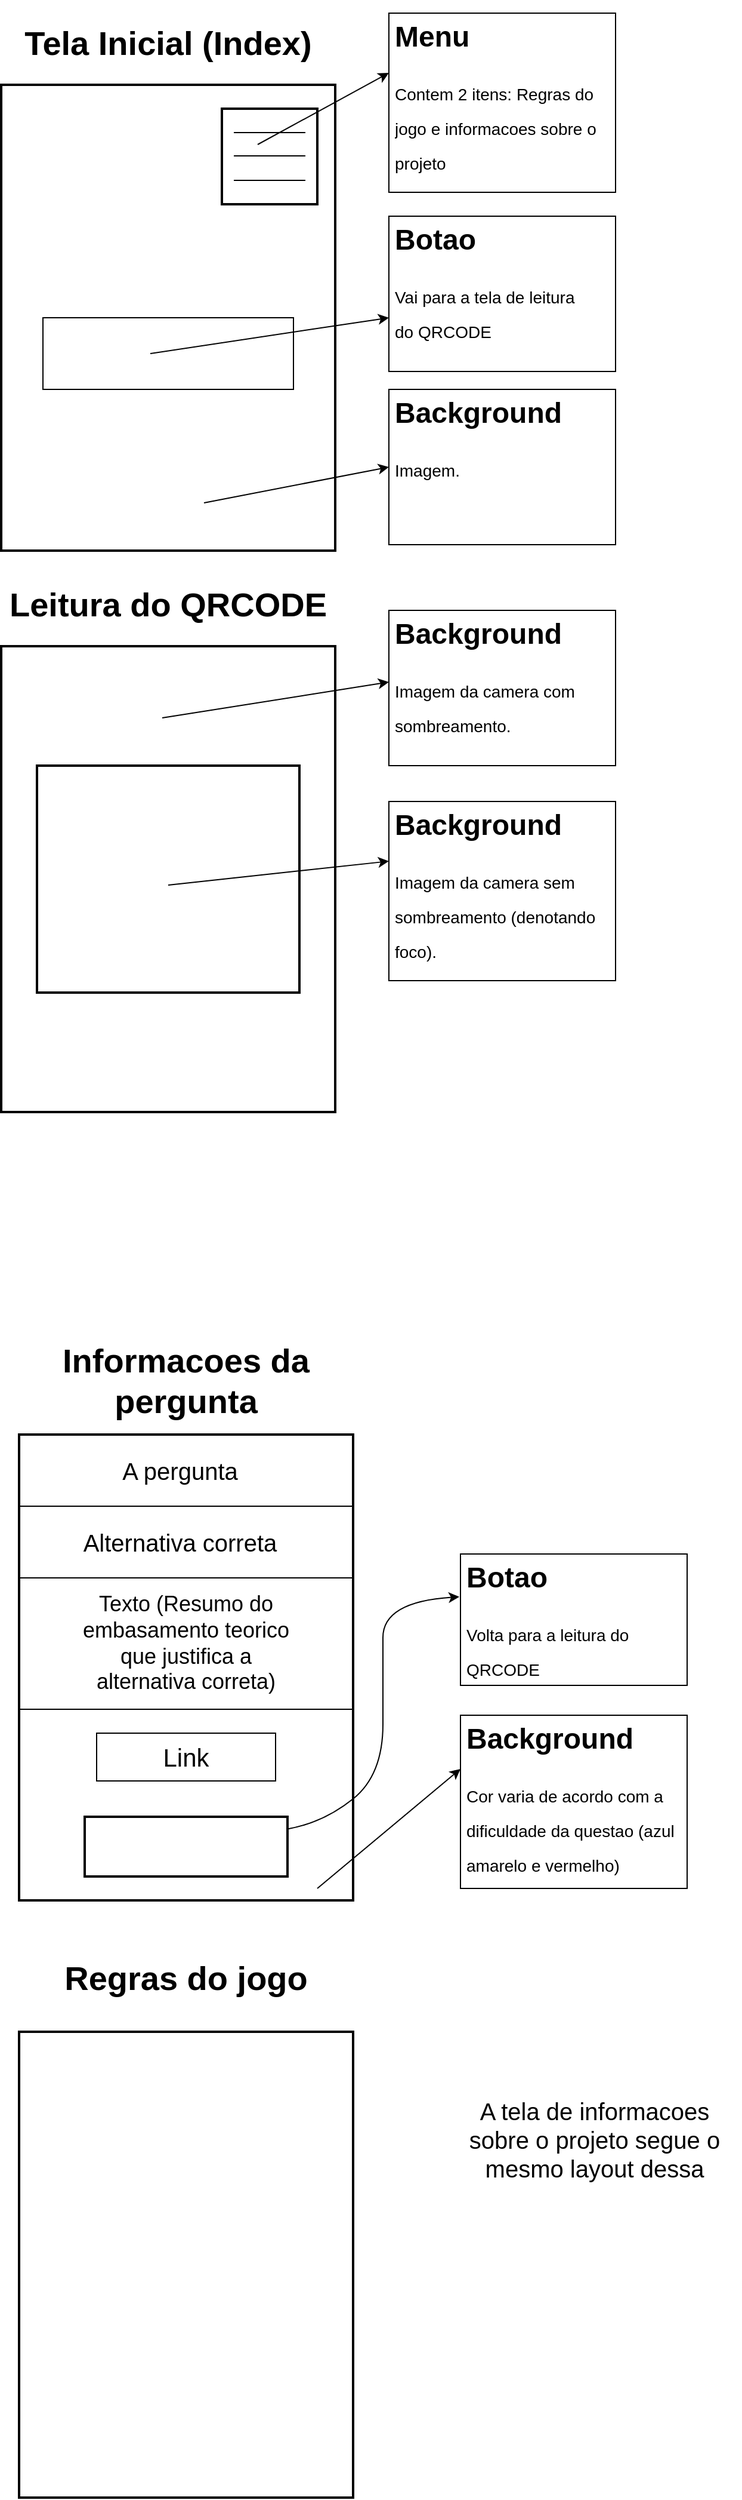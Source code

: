 <mxfile version="12.2.4" type="github" pages="1"><diagram id="nlabW9qtDiaa9snVEf28" name="Page-1"><mxGraphModel dx="1341" dy="711" grid="1" gridSize="10" guides="1" tooltips="1" connect="1" arrows="1" fold="1" page="1" pageScale="1" pageWidth="850" pageHeight="1100" math="0" shadow="0"><root><mxCell id="0"/><mxCell id="1" parent="0"/><mxCell id="Lpm88H_YI4wZjYLgMCmQ-2" value="" style="rounded=0;whiteSpace=wrap;html=1;strokeWidth=2;" parent="1" vertex="1"><mxGeometry x="55" y="90" width="280" height="390" as="geometry"/></mxCell><mxCell id="Lpm88H_YI4wZjYLgMCmQ-3" value="&lt;h1 style=&quot;font-size: 28px&quot;&gt;Tela Inicial (Index)&lt;/h1&gt;" style="text;html=1;strokeColor=none;fillColor=none;align=center;verticalAlign=middle;whiteSpace=wrap;rounded=0;" parent="1" vertex="1"><mxGeometry x="60" y="20" width="270" height="70" as="geometry"/></mxCell><mxCell id="Lpm88H_YI4wZjYLgMCmQ-6" value="" style="whiteSpace=wrap;html=1;aspect=fixed;strokeWidth=2;" parent="1" vertex="1"><mxGeometry x="240" y="110" width="80" height="80" as="geometry"/></mxCell><mxCell id="Lpm88H_YI4wZjYLgMCmQ-7" value="" style="endArrow=none;html=1;" parent="1" edge="1"><mxGeometry width="50" height="50" relative="1" as="geometry"><mxPoint x="250" y="130" as="sourcePoint"/><mxPoint x="310" y="130" as="targetPoint"/></mxGeometry></mxCell><mxCell id="Lpm88H_YI4wZjYLgMCmQ-8" value="" style="endArrow=none;html=1;" parent="1" edge="1"><mxGeometry width="50" height="50" relative="1" as="geometry"><mxPoint x="250" y="149.5" as="sourcePoint"/><mxPoint x="310" y="149.5" as="targetPoint"/></mxGeometry></mxCell><mxCell id="Lpm88H_YI4wZjYLgMCmQ-9" value="" style="endArrow=none;html=1;" parent="1" edge="1"><mxGeometry width="50" height="50" relative="1" as="geometry"><mxPoint x="250" y="170" as="sourcePoint"/><mxPoint x="310" y="170" as="targetPoint"/></mxGeometry></mxCell><mxCell id="Lpm88H_YI4wZjYLgMCmQ-10" value="" style="endArrow=classic;html=1;" parent="1" edge="1"><mxGeometry width="50" height="50" relative="1" as="geometry"><mxPoint x="270" y="140" as="sourcePoint"/><mxPoint x="380" y="80" as="targetPoint"/></mxGeometry></mxCell><mxCell id="Lpm88H_YI4wZjYLgMCmQ-12" value="&lt;h1&gt;&lt;span&gt;Menu&lt;/span&gt;&lt;/h1&gt;&lt;h1&gt;&lt;span style=&quot;font-weight: normal&quot;&gt;&lt;font style=&quot;font-size: 14px&quot;&gt;Contem 2 itens: Regras do jogo e informacoes sobre o projeto&lt;/font&gt;&lt;/span&gt;&lt;br&gt;&lt;/h1&gt;" style="text;html=1;strokeColor=#000000;fillColor=none;spacing=5;spacingTop=-20;whiteSpace=wrap;overflow=hidden;rounded=0;strokeWidth=1;" parent="1" vertex="1"><mxGeometry x="380" y="30" width="190" height="150" as="geometry"/></mxCell><mxCell id="Lpm88H_YI4wZjYLgMCmQ-14" value="" style="rounded=0;whiteSpace=wrap;html=1;strokeColor=#000000;strokeWidth=1;" parent="1" vertex="1"><mxGeometry x="90" y="285" width="210" height="60" as="geometry"/></mxCell><mxCell id="Lpm88H_YI4wZjYLgMCmQ-15" value="" style="endArrow=classic;html=1;" parent="1" edge="1"><mxGeometry width="50" height="50" relative="1" as="geometry"><mxPoint x="180" y="315" as="sourcePoint"/><mxPoint x="380" y="285" as="targetPoint"/></mxGeometry></mxCell><mxCell id="Lpm88H_YI4wZjYLgMCmQ-16" value="&lt;h1&gt;&lt;span&gt;Botao&lt;/span&gt;&lt;/h1&gt;&lt;h1&gt;&lt;span style=&quot;font-size: 14px ; font-weight: normal&quot;&gt;Vai para a tela de leitura do&amp;nbsp;&lt;/span&gt;&lt;span style=&quot;font-weight: normal&quot;&gt;&lt;font style=&quot;font-size: 14px&quot;&gt;QRCODE&lt;/font&gt;&lt;/span&gt;&lt;/h1&gt;" style="text;html=1;strokeColor=#000000;fillColor=none;spacing=5;spacingTop=-20;whiteSpace=wrap;overflow=hidden;rounded=0;strokeWidth=1;" parent="1" vertex="1"><mxGeometry x="380" y="200" width="190" height="130" as="geometry"/></mxCell><mxCell id="Lpm88H_YI4wZjYLgMCmQ-18" value="" style="rounded=0;whiteSpace=wrap;html=1;strokeWidth=2;" parent="1" vertex="1"><mxGeometry x="55" y="560" width="280" height="390" as="geometry"/></mxCell><mxCell id="Lpm88H_YI4wZjYLgMCmQ-19" value="&lt;h1 style=&quot;font-size: 28px&quot;&gt;Leitura do QRCODE&lt;/h1&gt;" style="text;html=1;strokeColor=none;fillColor=none;align=center;verticalAlign=middle;whiteSpace=wrap;rounded=0;" parent="1" vertex="1"><mxGeometry x="60" y="490" width="270" height="70" as="geometry"/></mxCell><mxCell id="Lpm88H_YI4wZjYLgMCmQ-20" value="" style="endArrow=classic;html=1;" parent="1" edge="1"><mxGeometry width="50" height="50" relative="1" as="geometry"><mxPoint x="225" y="440" as="sourcePoint"/><mxPoint x="380" y="410" as="targetPoint"/></mxGeometry></mxCell><mxCell id="Lpm88H_YI4wZjYLgMCmQ-21" value="&lt;h1&gt;&lt;span&gt;Background&lt;/span&gt;&lt;/h1&gt;&lt;h1&gt;&lt;span style=&quot;font-size: 14px ; font-weight: 400&quot;&gt;Imagem.&lt;/span&gt;&lt;/h1&gt;" style="text;html=1;strokeColor=#000000;fillColor=none;spacing=5;spacingTop=-20;whiteSpace=wrap;overflow=hidden;rounded=0;strokeWidth=1;" parent="1" vertex="1"><mxGeometry x="380" y="345" width="190" height="130" as="geometry"/></mxCell><mxCell id="Lpm88H_YI4wZjYLgMCmQ-25" value="" style="rounded=0;whiteSpace=wrap;html=1;strokeColor=#000000;strokeWidth=2;" parent="1" vertex="1"><mxGeometry x="85" y="660" width="220" height="190" as="geometry"/></mxCell><mxCell id="Lpm88H_YI4wZjYLgMCmQ-26" value="" style="endArrow=classic;html=1;" parent="1" edge="1"><mxGeometry width="50" height="50" relative="1" as="geometry"><mxPoint x="190" y="620" as="sourcePoint"/><mxPoint x="380" y="590" as="targetPoint"/></mxGeometry></mxCell><mxCell id="Lpm88H_YI4wZjYLgMCmQ-27" value="&lt;h1&gt;&lt;span&gt;Background&lt;/span&gt;&lt;/h1&gt;&lt;h1&gt;&lt;span style=&quot;font-size: 14px ; font-weight: 400&quot;&gt;Imagem da camera com sombreamento.&lt;/span&gt;&lt;/h1&gt;" style="text;html=1;strokeColor=#000000;fillColor=none;spacing=5;spacingTop=-20;whiteSpace=wrap;overflow=hidden;rounded=0;strokeWidth=1;" parent="1" vertex="1"><mxGeometry x="380" y="530" width="190" height="130" as="geometry"/></mxCell><mxCell id="Lpm88H_YI4wZjYLgMCmQ-28" value="" style="endArrow=classic;html=1;" parent="1" edge="1"><mxGeometry width="50" height="50" relative="1" as="geometry"><mxPoint x="195" y="760" as="sourcePoint"/><mxPoint x="380" y="740" as="targetPoint"/></mxGeometry></mxCell><mxCell id="Lpm88H_YI4wZjYLgMCmQ-29" value="&lt;h1&gt;&lt;span&gt;Background&lt;/span&gt;&lt;/h1&gt;&lt;h1&gt;&lt;span style=&quot;font-size: 14px ; font-weight: 400&quot;&gt;Imagem da camera sem sombreamento (denotando foco).&lt;/span&gt;&lt;/h1&gt;" style="text;html=1;strokeColor=#000000;fillColor=none;spacing=5;spacingTop=-20;whiteSpace=wrap;overflow=hidden;rounded=0;strokeWidth=1;" parent="1" vertex="1"><mxGeometry x="380" y="690" width="190" height="150" as="geometry"/></mxCell><mxCell id="Lpm88H_YI4wZjYLgMCmQ-30" value="" style="rounded=0;whiteSpace=wrap;html=1;strokeWidth=2;" parent="1" vertex="1"><mxGeometry x="70" y="1220" width="280" height="390" as="geometry"/></mxCell><mxCell id="Lpm88H_YI4wZjYLgMCmQ-31" value="&lt;h1 style=&quot;font-size: 28px&quot;&gt;Informacoes da pergunta&lt;/h1&gt;" style="text;html=1;strokeColor=none;fillColor=none;align=center;verticalAlign=middle;whiteSpace=wrap;rounded=0;" parent="1" vertex="1"><mxGeometry x="75" y="1140" width="270" height="70" as="geometry"/></mxCell><mxCell id="Lpm88H_YI4wZjYLgMCmQ-34" value="" style="endArrow=none;html=1;entryX=1;entryY=0.154;entryDx=0;entryDy=0;entryPerimeter=0;" parent="1" target="Lpm88H_YI4wZjYLgMCmQ-30" edge="1"><mxGeometry width="50" height="50" relative="1" as="geometry"><mxPoint x="70" y="1280" as="sourcePoint"/><mxPoint x="120" y="1230" as="targetPoint"/></mxGeometry></mxCell><mxCell id="Lpm88H_YI4wZjYLgMCmQ-35" value="&lt;font style=&quot;font-size: 20px&quot;&gt;A pergunta&lt;/font&gt;" style="text;html=1;strokeColor=none;fillColor=none;align=center;verticalAlign=middle;whiteSpace=wrap;rounded=0;" parent="1" vertex="1"><mxGeometry x="110" y="1230" width="190" height="40" as="geometry"/></mxCell><mxCell id="Lpm88H_YI4wZjYLgMCmQ-36" value="" style="endArrow=none;html=1;entryX=1;entryY=0.154;entryDx=0;entryDy=0;entryPerimeter=0;" parent="1" edge="1"><mxGeometry width="50" height="50" relative="1" as="geometry"><mxPoint x="70" y="1340" as="sourcePoint"/><mxPoint x="350" y="1340.06" as="targetPoint"/></mxGeometry></mxCell><mxCell id="Lpm88H_YI4wZjYLgMCmQ-37" value="&lt;font style=&quot;font-size: 20px&quot;&gt;Alternativa correta&lt;/font&gt;" style="text;html=1;strokeColor=none;fillColor=none;align=center;verticalAlign=middle;whiteSpace=wrap;rounded=0;" parent="1" vertex="1"><mxGeometry x="110" y="1290" width="190" height="40" as="geometry"/></mxCell><mxCell id="Lpm88H_YI4wZjYLgMCmQ-39" value="" style="endArrow=none;html=1;entryX=1;entryY=0.154;entryDx=0;entryDy=0;entryPerimeter=0;" parent="1" edge="1"><mxGeometry width="50" height="50" relative="1" as="geometry"><mxPoint x="70" y="1450" as="sourcePoint"/><mxPoint x="350" y="1450.06" as="targetPoint"/></mxGeometry></mxCell><mxCell id="Lpm88H_YI4wZjYLgMCmQ-40" value="&lt;font style=&quot;font-size: 18px&quot;&gt;Texto (Resumo do embasamento teorico que justifica a alternativa correta)&lt;/font&gt;" style="text;html=1;strokeColor=none;fillColor=none;align=center;verticalAlign=middle;whiteSpace=wrap;rounded=0;" parent="1" vertex="1"><mxGeometry x="115" y="1350" width="190" height="90" as="geometry"/></mxCell><mxCell id="Lpm88H_YI4wZjYLgMCmQ-45" value="&lt;h1&gt;&lt;span style=&quot;font-weight: 400&quot;&gt;&lt;font style=&quot;font-size: 21px&quot;&gt;Link&lt;/font&gt;&lt;/span&gt;&lt;br&gt;&lt;/h1&gt;" style="text;html=1;strokeColor=#000000;fillColor=none;spacing=5;spacingTop=-20;whiteSpace=wrap;overflow=hidden;rounded=0;strokeWidth=1;align=center;" parent="1" vertex="1"><mxGeometry x="135" y="1470" width="150" height="40" as="geometry"/></mxCell><mxCell id="Lpm88H_YI4wZjYLgMCmQ-46" value="" style="rounded=0;whiteSpace=wrap;html=1;strokeColor=#000000;strokeWidth=2;" parent="1" vertex="1"><mxGeometry x="125" y="1540" width="170" height="50" as="geometry"/></mxCell><mxCell id="Lpm88H_YI4wZjYLgMCmQ-55" value="" style="curved=1;endArrow=classic;html=1;entryX=-0.005;entryY=0.326;entryDx=0;entryDy=0;entryPerimeter=0;" parent="1" target="Lpm88H_YI4wZjYLgMCmQ-56" edge="1" source="Lpm88H_YI4wZjYLgMCmQ-46"><mxGeometry width="50" height="50" relative="1" as="geometry"><mxPoint x="295" y="1565" as="sourcePoint"/><mxPoint x="430" y="1350" as="targetPoint"/><Array as="points"><mxPoint x="325" y="1545"/><mxPoint x="375" y="1505"/><mxPoint x="375" y="1420"/><mxPoint x="375" y="1360"/></Array></mxGeometry></mxCell><mxCell id="Lpm88H_YI4wZjYLgMCmQ-56" value="&lt;h1&gt;&lt;span&gt;Botao&lt;/span&gt;&lt;/h1&gt;&lt;h1&gt;&lt;span style=&quot;font-size: 14px ; font-weight: 400&quot;&gt;Volta para a leitura do QRCODE&lt;/span&gt;&lt;/h1&gt;" style="text;html=1;strokeColor=#000000;fillColor=none;spacing=5;spacingTop=-20;whiteSpace=wrap;overflow=hidden;rounded=0;strokeWidth=1;" parent="1" vertex="1"><mxGeometry x="440" y="1320" width="190" height="110" as="geometry"/></mxCell><mxCell id="Lpm88H_YI4wZjYLgMCmQ-58" value="&lt;h1&gt;&lt;span&gt;Background&lt;/span&gt;&lt;/h1&gt;&lt;h1&gt;&lt;span style=&quot;font-size: 14px ; font-weight: 400&quot;&gt;Cor varia de acordo com a dificuldade da questao (azul amarelo e vermelho)&lt;/span&gt;&lt;br&gt;&lt;/h1&gt;" style="text;html=1;strokeColor=#000000;fillColor=none;spacing=5;spacingTop=-20;whiteSpace=wrap;overflow=hidden;rounded=0;strokeWidth=1;" parent="1" vertex="1"><mxGeometry x="440" y="1455" width="190" height="145" as="geometry"/></mxCell><mxCell id="Lpm88H_YI4wZjYLgMCmQ-60" value="" style="endArrow=classic;html=1;entryX=0;entryY=0.31;entryDx=0;entryDy=0;entryPerimeter=0;" parent="1" target="Lpm88H_YI4wZjYLgMCmQ-58" edge="1"><mxGeometry width="50" height="50" relative="1" as="geometry"><mxPoint x="320" y="1600" as="sourcePoint"/><mxPoint x="370" y="1550" as="targetPoint"/></mxGeometry></mxCell><mxCell id="b4oFBn8sdcCUZCqWWA6--2" value="" style="rounded=0;whiteSpace=wrap;html=1;strokeWidth=2;" vertex="1" parent="1"><mxGeometry x="70" y="1720" width="280" height="390" as="geometry"/></mxCell><mxCell id="b4oFBn8sdcCUZCqWWA6--3" value="&lt;h1 style=&quot;font-size: 28px&quot;&gt;Regras do jogo&lt;/h1&gt;" style="text;html=1;strokeColor=none;fillColor=none;align=center;verticalAlign=middle;whiteSpace=wrap;rounded=0;" vertex="1" parent="1"><mxGeometry x="75" y="1640" width="270" height="70" as="geometry"/></mxCell><mxCell id="b4oFBn8sdcCUZCqWWA6--4" value="&lt;span style=&quot;font-size: 20px&quot;&gt;A tela de informacoes sobre o projeto segue o mesmo layout dessa&lt;br&gt;&lt;/span&gt;" style="text;html=1;strokeColor=none;fillColor=none;align=center;verticalAlign=middle;whiteSpace=wrap;rounded=0;" vertex="1" parent="1"><mxGeometry x="430" y="1740" width="245" height="140" as="geometry"/></mxCell></root></mxGraphModel></diagram></mxfile>
